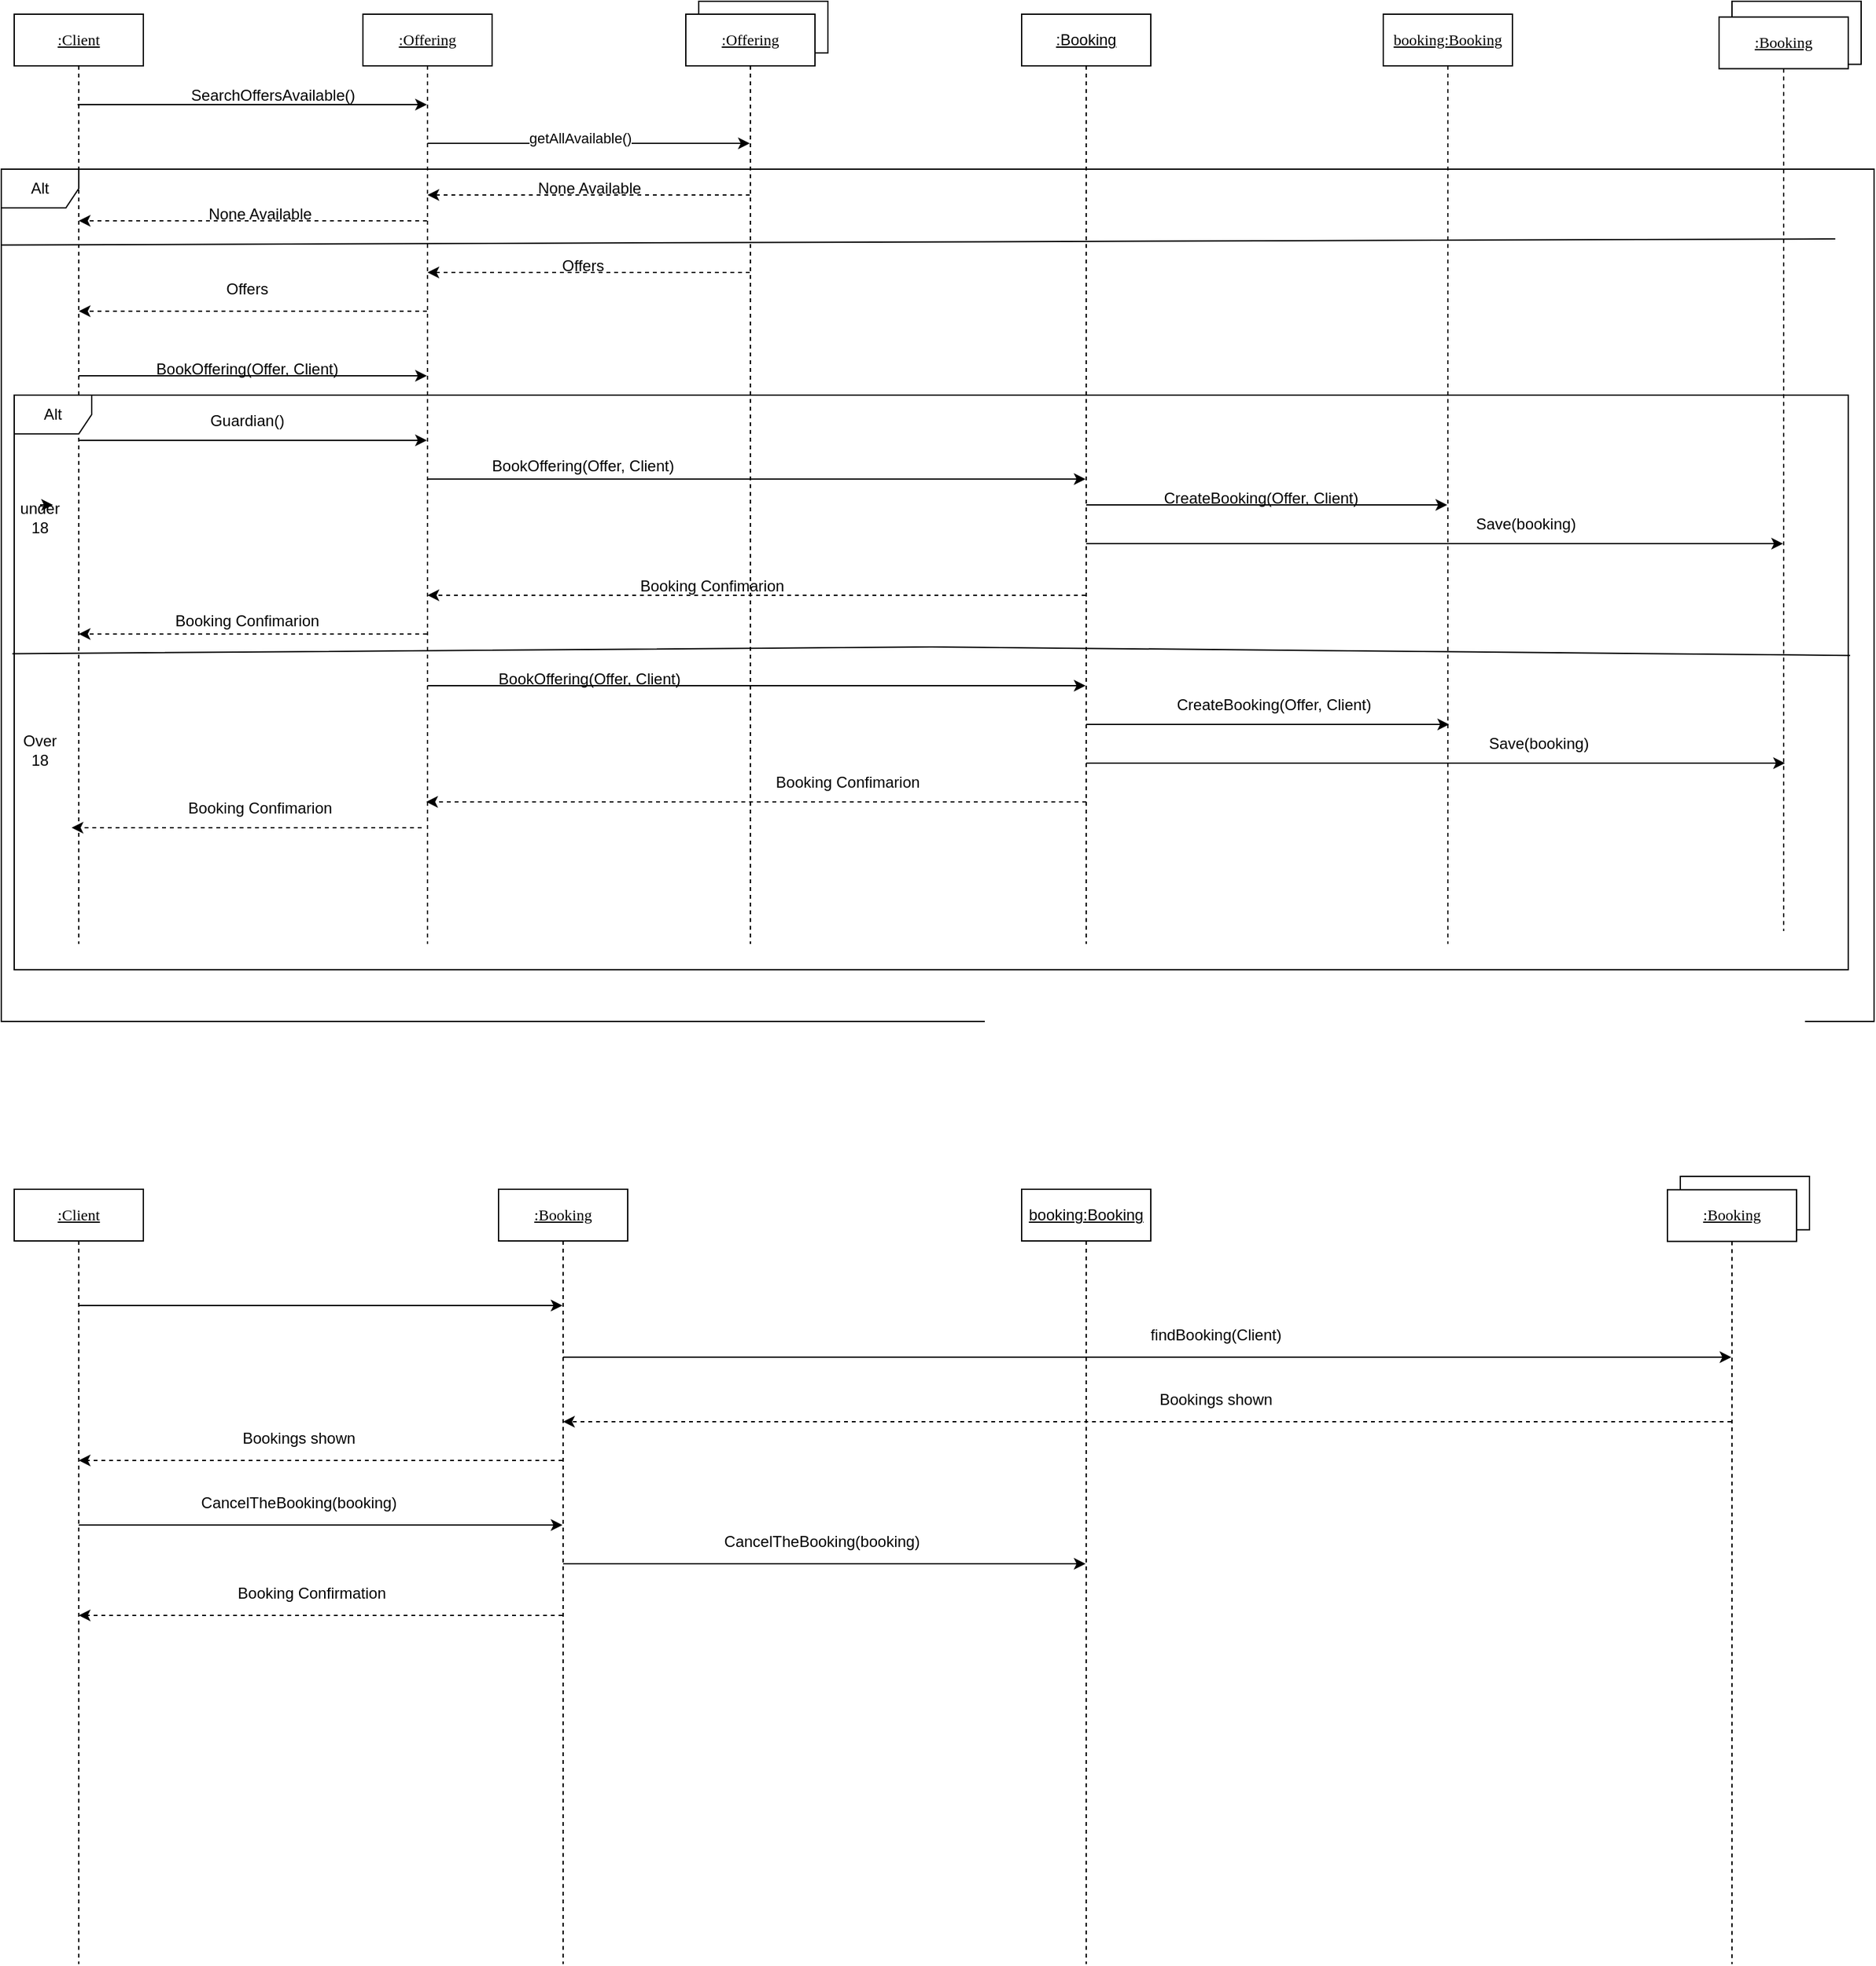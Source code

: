 <mxfile version="24.8.6">
  <diagram name="Page-1" id="SdKxj-oRd3LNvN1_tFQX">
    <mxGraphModel dx="1809" dy="916" grid="1" gridSize="10" guides="1" tooltips="1" connect="1" arrows="1" fold="1" page="1" pageScale="1" pageWidth="850" pageHeight="1100" math="0" shadow="0">
      <root>
        <mxCell id="0" />
        <mxCell id="1" parent="0" />
        <mxCell id="-ThjXkDwFaDYfXRfRSBC-2" value="Object" style="html=1;whiteSpace=wrap;" parent="1" vertex="1">
          <mxGeometry x="550" y="70" width="100" height="40" as="geometry" />
        </mxCell>
        <mxCell id="-ThjXkDwFaDYfXRfRSBC-4" value="&lt;u&gt;:Offering&lt;/u&gt;" style="shape=umlLifeline;perimeter=lifelinePerimeter;whiteSpace=wrap;html=1;container=1;collapsible=0;recursiveResize=0;outlineConnect=0;rounded=0;shadow=0;comic=0;labelBackgroundColor=none;strokeWidth=1;fontFamily=Verdana;fontSize=12;align=center;" parent="1" vertex="1">
          <mxGeometry x="290" y="80" width="100" height="720" as="geometry" />
        </mxCell>
        <mxCell id="-ThjXkDwFaDYfXRfRSBC-93" value="" style="html=1;labelBackgroundColor=#ffffff;startArrow=none;startFill=0;startSize=6;endArrow=classic;endFill=1;endSize=6;jettySize=auto;orthogonalLoop=1;strokeWidth=1;dashed=1;fontSize=14;rounded=0;" parent="-ThjXkDwFaDYfXRfRSBC-4" edge="1">
          <mxGeometry width="60" height="60" relative="1" as="geometry">
            <mxPoint x="45.5" y="630" as="sourcePoint" />
            <mxPoint x="-225.5" y="630" as="targetPoint" />
            <Array as="points">
              <mxPoint x="-84.5" y="630" />
            </Array>
          </mxGeometry>
        </mxCell>
        <mxCell id="-ThjXkDwFaDYfXRfRSBC-5" value="&lt;u&gt;:Offering&lt;/u&gt;" style="shape=umlLifeline;perimeter=lifelinePerimeter;whiteSpace=wrap;html=1;container=1;collapsible=0;recursiveResize=0;outlineConnect=0;rounded=0;shadow=0;comic=0;labelBackgroundColor=none;strokeWidth=1;fontFamily=Verdana;fontSize=12;align=center;" parent="1" vertex="1">
          <mxGeometry x="540" y="80" width="100" height="720" as="geometry" />
        </mxCell>
        <mxCell id="-ThjXkDwFaDYfXRfRSBC-8" value="&lt;div&gt;&lt;font face=&quot;Helvetica&quot;&gt;&lt;u&gt;:Booking&lt;/u&gt;&lt;/font&gt;&lt;/div&gt;" style="shape=umlLifeline;perimeter=lifelinePerimeter;whiteSpace=wrap;html=1;container=1;collapsible=0;recursiveResize=0;outlineConnect=0;rounded=0;shadow=0;comic=0;labelBackgroundColor=none;strokeWidth=1;fontFamily=Verdana;fontSize=12;align=center;" parent="1" vertex="1">
          <mxGeometry x="800" y="80" width="100" height="720" as="geometry" />
        </mxCell>
        <mxCell id="-ThjXkDwFaDYfXRfRSBC-9" value="&lt;u&gt;:Client&lt;/u&gt;" style="shape=umlLifeline;perimeter=lifelinePerimeter;whiteSpace=wrap;html=1;container=1;collapsible=0;recursiveResize=0;outlineConnect=0;rounded=0;shadow=0;comic=0;labelBackgroundColor=none;strokeWidth=1;fontFamily=Verdana;fontSize=12;align=center;" parent="1" vertex="1">
          <mxGeometry x="20" y="80" width="100" height="720" as="geometry" />
        </mxCell>
        <mxCell id="-ThjXkDwFaDYfXRfRSBC-10" value="&lt;u&gt;booking:Booking&lt;/u&gt;" style="shape=umlLifeline;perimeter=lifelinePerimeter;whiteSpace=wrap;html=1;container=1;collapsible=0;recursiveResize=0;outlineConnect=0;rounded=0;shadow=0;comic=0;labelBackgroundColor=none;strokeWidth=1;fontFamily=Verdana;fontSize=12;align=center;" parent="1" vertex="1">
          <mxGeometry x="1080" y="80" width="100" height="720" as="geometry" />
        </mxCell>
        <mxCell id="-ThjXkDwFaDYfXRfRSBC-12" value="" style="group" parent="1" vertex="1" connectable="0">
          <mxGeometry x="1340" y="70" width="110" height="720" as="geometry" />
        </mxCell>
        <mxCell id="-ThjXkDwFaDYfXRfRSBC-13" value="Object" style="html=1;whiteSpace=wrap;" parent="-ThjXkDwFaDYfXRfRSBC-12" vertex="1">
          <mxGeometry x="10" width="100" height="48.814" as="geometry" />
        </mxCell>
        <mxCell id="-ThjXkDwFaDYfXRfRSBC-14" value="&lt;u&gt;:Booking&lt;/u&gt;" style="shape=umlLifeline;perimeter=lifelinePerimeter;whiteSpace=wrap;html=1;container=1;collapsible=0;recursiveResize=0;outlineConnect=0;rounded=0;shadow=0;comic=0;labelBackgroundColor=none;strokeWidth=1;fontFamily=Verdana;fontSize=12;align=center;" parent="-ThjXkDwFaDYfXRfRSBC-12" vertex="1">
          <mxGeometry y="12.203" width="100" height="707.797" as="geometry" />
        </mxCell>
        <mxCell id="-ThjXkDwFaDYfXRfRSBC-56" value="" style="endArrow=classic;html=1;rounded=0;" parent="1" edge="1">
          <mxGeometry width="50" height="50" relative="1" as="geometry">
            <mxPoint x="69.071" y="150" as="sourcePoint" />
            <mxPoint x="339.5" y="150" as="targetPoint" />
            <Array as="points">
              <mxPoint x="200" y="150" />
            </Array>
          </mxGeometry>
        </mxCell>
        <mxCell id="-ThjXkDwFaDYfXRfRSBC-57" value="SearchOffersAvailable()" style="text;html=1;align=center;verticalAlign=middle;resizable=0;points=[];autosize=1;strokeColor=none;fillColor=none;" parent="1" vertex="1">
          <mxGeometry x="145" y="128" width="150" height="30" as="geometry" />
        </mxCell>
        <mxCell id="-ThjXkDwFaDYfXRfRSBC-58" value="" style="endArrow=classic;html=1;rounded=0;" parent="1" source="-ThjXkDwFaDYfXRfRSBC-4" target="-ThjXkDwFaDYfXRfRSBC-5" edge="1">
          <mxGeometry width="50" height="50" relative="1" as="geometry">
            <mxPoint x="420" y="310" as="sourcePoint" />
            <mxPoint x="470" y="260" as="targetPoint" />
            <Array as="points">
              <mxPoint x="480" y="180" />
            </Array>
          </mxGeometry>
        </mxCell>
        <mxCell id="-ThjXkDwFaDYfXRfRSBC-59" value="getAllAvailable()" style="edgeLabel;html=1;align=center;verticalAlign=middle;resizable=0;points=[];" parent="-ThjXkDwFaDYfXRfRSBC-58" vertex="1" connectable="0">
          <mxGeometry x="-0.055" y="4" relative="1" as="geometry">
            <mxPoint as="offset" />
          </mxGeometry>
        </mxCell>
        <mxCell id="-ThjXkDwFaDYfXRfRSBC-60" value="" style="html=1;labelBackgroundColor=#ffffff;startArrow=none;startFill=0;startSize=6;endArrow=classic;endFill=1;endSize=6;jettySize=auto;orthogonalLoop=1;strokeWidth=1;dashed=1;fontSize=14;rounded=0;" parent="1" source="-ThjXkDwFaDYfXRfRSBC-5" target="-ThjXkDwFaDYfXRfRSBC-4" edge="1">
          <mxGeometry width="60" height="60" relative="1" as="geometry">
            <mxPoint x="480" y="310" as="sourcePoint" />
            <mxPoint x="540" y="250" as="targetPoint" />
            <Array as="points">
              <mxPoint x="470" y="220" />
            </Array>
          </mxGeometry>
        </mxCell>
        <mxCell id="-ThjXkDwFaDYfXRfRSBC-61" value="None Available" style="text;html=1;align=center;verticalAlign=middle;resizable=0;points=[];autosize=1;strokeColor=none;fillColor=none;" parent="1" vertex="1">
          <mxGeometry x="415" y="200" width="100" height="30" as="geometry" />
        </mxCell>
        <mxCell id="-ThjXkDwFaDYfXRfRSBC-62" value="" style="html=1;labelBackgroundColor=#ffffff;startArrow=none;startFill=0;startSize=6;endArrow=classic;endFill=1;endSize=6;jettySize=auto;orthogonalLoop=1;strokeWidth=1;dashed=1;fontSize=14;rounded=0;" parent="1" source="-ThjXkDwFaDYfXRfRSBC-4" target="-ThjXkDwFaDYfXRfRSBC-9" edge="1">
          <mxGeometry width="60" height="60" relative="1" as="geometry">
            <mxPoint x="311" y="300" as="sourcePoint" />
            <mxPoint x="60" y="300" as="targetPoint" />
            <Array as="points">
              <mxPoint x="200" y="240" />
            </Array>
          </mxGeometry>
        </mxCell>
        <mxCell id="-ThjXkDwFaDYfXRfRSBC-63" value="None Available" style="text;html=1;align=center;verticalAlign=middle;resizable=0;points=[];autosize=1;strokeColor=none;fillColor=none;" parent="1" vertex="1">
          <mxGeometry x="160" y="220" width="100" height="30" as="geometry" />
        </mxCell>
        <mxCell id="-ThjXkDwFaDYfXRfRSBC-64" value="" style="html=1;labelBackgroundColor=#ffffff;startArrow=none;startFill=0;startSize=6;endArrow=classic;endFill=1;endSize=6;jettySize=auto;orthogonalLoop=1;strokeWidth=1;dashed=1;fontSize=14;rounded=0;" parent="1" source="-ThjXkDwFaDYfXRfRSBC-5" target="-ThjXkDwFaDYfXRfRSBC-4" edge="1">
          <mxGeometry width="60" height="60" relative="1" as="geometry">
            <mxPoint x="470" y="370" as="sourcePoint" />
            <mxPoint x="530" y="310" as="targetPoint" />
            <Array as="points">
              <mxPoint x="470" y="280" />
            </Array>
          </mxGeometry>
        </mxCell>
        <mxCell id="-ThjXkDwFaDYfXRfRSBC-65" value="" style="html=1;labelBackgroundColor=#ffffff;startArrow=none;startFill=0;startSize=6;endArrow=classic;endFill=1;endSize=6;jettySize=auto;orthogonalLoop=1;strokeWidth=1;dashed=1;fontSize=14;rounded=0;" parent="1" source="-ThjXkDwFaDYfXRfRSBC-4" target="-ThjXkDwFaDYfXRfRSBC-9" edge="1">
          <mxGeometry width="60" height="60" relative="1" as="geometry">
            <mxPoint x="335.5" y="320" as="sourcePoint" />
            <mxPoint x="84.5" y="320" as="targetPoint" />
            <Array as="points">
              <mxPoint x="216" y="310" />
            </Array>
          </mxGeometry>
        </mxCell>
        <mxCell id="-ThjXkDwFaDYfXRfRSBC-66" value="Offers" style="text;html=1;align=center;verticalAlign=middle;resizable=0;points=[];autosize=1;strokeColor=none;fillColor=none;" parent="1" vertex="1">
          <mxGeometry x="170" y="278" width="60" height="30" as="geometry" />
        </mxCell>
        <mxCell id="-ThjXkDwFaDYfXRfRSBC-67" value="Offers" style="text;html=1;align=center;verticalAlign=middle;resizable=0;points=[];autosize=1;strokeColor=none;fillColor=none;" parent="1" vertex="1">
          <mxGeometry x="430" y="260" width="60" height="30" as="geometry" />
        </mxCell>
        <mxCell id="-ThjXkDwFaDYfXRfRSBC-68" value="" style="endArrow=classic;html=1;rounded=0;" parent="1" source="-ThjXkDwFaDYfXRfRSBC-9" target="-ThjXkDwFaDYfXRfRSBC-4" edge="1">
          <mxGeometry width="50" height="50" relative="1" as="geometry">
            <mxPoint x="180" y="460" as="sourcePoint" />
            <mxPoint x="230" y="410" as="targetPoint" />
            <Array as="points">
              <mxPoint x="200" y="360" />
            </Array>
          </mxGeometry>
        </mxCell>
        <mxCell id="-ThjXkDwFaDYfXRfRSBC-69" value="BookOffering(Offer, Client)" style="text;html=1;align=center;verticalAlign=middle;resizable=0;points=[];autosize=1;strokeColor=none;fillColor=none;" parent="1" vertex="1">
          <mxGeometry x="120" y="340" width="160" height="30" as="geometry" />
        </mxCell>
        <mxCell id="-ThjXkDwFaDYfXRfRSBC-70" value="" style="endArrow=classic;html=1;rounded=0;" parent="1" source="-ThjXkDwFaDYfXRfRSBC-9" target="-ThjXkDwFaDYfXRfRSBC-4" edge="1">
          <mxGeometry width="50" height="50" relative="1" as="geometry">
            <mxPoint x="250" y="450" as="sourcePoint" />
            <mxPoint x="300" y="400" as="targetPoint" />
            <Array as="points">
              <mxPoint x="210" y="410" />
            </Array>
          </mxGeometry>
        </mxCell>
        <mxCell id="-ThjXkDwFaDYfXRfRSBC-71" value="Guardian()" style="text;html=1;align=center;verticalAlign=middle;resizable=0;points=[];autosize=1;strokeColor=none;fillColor=none;" parent="1" vertex="1">
          <mxGeometry x="160" y="380" width="80" height="30" as="geometry" />
        </mxCell>
        <mxCell id="-ThjXkDwFaDYfXRfRSBC-73" value="" style="endArrow=classic;html=1;rounded=0;" parent="1" source="-ThjXkDwFaDYfXRfRSBC-4" target="-ThjXkDwFaDYfXRfRSBC-8" edge="1">
          <mxGeometry width="50" height="50" relative="1" as="geometry">
            <mxPoint x="410" y="580" as="sourcePoint" />
            <mxPoint x="460" y="530" as="targetPoint" />
          </mxGeometry>
        </mxCell>
        <mxCell id="-ThjXkDwFaDYfXRfRSBC-74" value="BookOffering(Offer, Client)" style="text;html=1;align=center;verticalAlign=middle;resizable=0;points=[];autosize=1;strokeColor=none;fillColor=none;" parent="1" vertex="1">
          <mxGeometry x="380" y="415" width="160" height="30" as="geometry" />
        </mxCell>
        <mxCell id="-ThjXkDwFaDYfXRfRSBC-75" value="" style="endArrow=classic;html=1;rounded=0;" parent="1" source="-ThjXkDwFaDYfXRfRSBC-8" target="-ThjXkDwFaDYfXRfRSBC-10" edge="1">
          <mxGeometry width="50" height="50" relative="1" as="geometry">
            <mxPoint x="1030" y="590" as="sourcePoint" />
            <mxPoint x="1080" y="540" as="targetPoint" />
            <Array as="points">
              <mxPoint x="990" y="460" />
            </Array>
          </mxGeometry>
        </mxCell>
        <mxCell id="-ThjXkDwFaDYfXRfRSBC-76" value="CreateBooking(Offer, Client)" style="text;html=1;align=center;verticalAlign=middle;resizable=0;points=[];autosize=1;strokeColor=none;fillColor=none;" parent="1" vertex="1">
          <mxGeometry x="900" y="440" width="170" height="30" as="geometry" />
        </mxCell>
        <mxCell id="-ThjXkDwFaDYfXRfRSBC-77" value="" style="endArrow=classic;html=1;rounded=0;" parent="1" source="-ThjXkDwFaDYfXRfRSBC-8" target="-ThjXkDwFaDYfXRfRSBC-14" edge="1">
          <mxGeometry width="50" height="50" relative="1" as="geometry">
            <mxPoint x="980" y="620" as="sourcePoint" />
            <mxPoint x="1030" y="570" as="targetPoint" />
            <Array as="points">
              <mxPoint x="1120" y="490" />
            </Array>
          </mxGeometry>
        </mxCell>
        <mxCell id="-ThjXkDwFaDYfXRfRSBC-78" value="Save(booking)" style="text;html=1;align=center;verticalAlign=middle;resizable=0;points=[];autosize=1;strokeColor=none;fillColor=none;" parent="1" vertex="1">
          <mxGeometry x="1140" y="460" width="100" height="30" as="geometry" />
        </mxCell>
        <mxCell id="-ThjXkDwFaDYfXRfRSBC-79" value="" style="html=1;labelBackgroundColor=#ffffff;startArrow=none;startFill=0;startSize=6;endArrow=classic;endFill=1;endSize=6;jettySize=auto;orthogonalLoop=1;strokeWidth=1;dashed=1;fontSize=14;rounded=0;" parent="1" source="-ThjXkDwFaDYfXRfRSBC-8" target="-ThjXkDwFaDYfXRfRSBC-4" edge="1">
          <mxGeometry width="60" height="60" relative="1" as="geometry">
            <mxPoint x="710" y="630" as="sourcePoint" />
            <mxPoint x="770" y="570" as="targetPoint" />
            <Array as="points">
              <mxPoint x="600" y="530" />
            </Array>
          </mxGeometry>
        </mxCell>
        <mxCell id="-ThjXkDwFaDYfXRfRSBC-80" value="Booking Confimarion" style="text;html=1;align=center;verticalAlign=middle;resizable=0;points=[];autosize=1;strokeColor=none;fillColor=none;" parent="1" vertex="1">
          <mxGeometry x="495" y="508" width="130" height="30" as="geometry" />
        </mxCell>
        <mxCell id="-ThjXkDwFaDYfXRfRSBC-82" value="" style="html=1;labelBackgroundColor=#ffffff;startArrow=none;startFill=0;startSize=6;endArrow=classic;endFill=1;endSize=6;jettySize=auto;orthogonalLoop=1;strokeWidth=1;dashed=1;fontSize=14;rounded=0;" parent="1" source="-ThjXkDwFaDYfXRfRSBC-4" target="-ThjXkDwFaDYfXRfRSBC-9" edge="1">
          <mxGeometry width="60" height="60" relative="1" as="geometry">
            <mxPoint x="190" y="640" as="sourcePoint" />
            <mxPoint x="250" y="580" as="targetPoint" />
            <Array as="points">
              <mxPoint x="210" y="560" />
            </Array>
          </mxGeometry>
        </mxCell>
        <mxCell id="-ThjXkDwFaDYfXRfRSBC-83" value="Booking Confimarion" style="text;html=1;align=center;verticalAlign=middle;resizable=0;points=[];autosize=1;strokeColor=none;fillColor=none;" parent="1" vertex="1">
          <mxGeometry x="135" y="535" width="130" height="30" as="geometry" />
        </mxCell>
        <mxCell id="-ThjXkDwFaDYfXRfRSBC-84" value="" style="endArrow=classic;html=1;rounded=0;" parent="1" source="-ThjXkDwFaDYfXRfRSBC-4" target="-ThjXkDwFaDYfXRfRSBC-8" edge="1">
          <mxGeometry width="50" height="50" relative="1" as="geometry">
            <mxPoint x="510" y="680" as="sourcePoint" />
            <mxPoint x="560" y="630" as="targetPoint" />
            <Array as="points">
              <mxPoint x="580" y="600" />
            </Array>
          </mxGeometry>
        </mxCell>
        <mxCell id="-ThjXkDwFaDYfXRfRSBC-85" value="BookOffering(Offer, Client)" style="text;html=1;align=center;verticalAlign=middle;resizable=0;points=[];autosize=1;strokeColor=none;fillColor=none;" parent="1" vertex="1">
          <mxGeometry x="385" y="580" width="160" height="30" as="geometry" />
        </mxCell>
        <mxCell id="-ThjXkDwFaDYfXRfRSBC-86" value="" style="endArrow=classic;html=1;rounded=0;" parent="1" edge="1">
          <mxGeometry width="50" height="50" relative="1" as="geometry">
            <mxPoint x="850" y="630" as="sourcePoint" />
            <mxPoint x="1131" y="630" as="targetPoint" />
            <Array as="points">
              <mxPoint x="991" y="630" />
            </Array>
          </mxGeometry>
        </mxCell>
        <mxCell id="-ThjXkDwFaDYfXRfRSBC-87" value="CreateBooking(Offer, Client)" style="text;html=1;align=center;verticalAlign=middle;resizable=0;points=[];autosize=1;strokeColor=none;fillColor=none;" parent="1" vertex="1">
          <mxGeometry x="910" y="600" width="170" height="30" as="geometry" />
        </mxCell>
        <mxCell id="-ThjXkDwFaDYfXRfRSBC-88" value="" style="endArrow=classic;html=1;rounded=0;" parent="1" edge="1">
          <mxGeometry width="50" height="50" relative="1" as="geometry">
            <mxPoint x="850" y="660" as="sourcePoint" />
            <mxPoint x="1391" y="660" as="targetPoint" />
            <Array as="points">
              <mxPoint x="1121" y="660" />
            </Array>
          </mxGeometry>
        </mxCell>
        <mxCell id="-ThjXkDwFaDYfXRfRSBC-89" value="Save(booking)" style="text;html=1;align=center;verticalAlign=middle;resizable=0;points=[];autosize=1;strokeColor=none;fillColor=none;" parent="1" vertex="1">
          <mxGeometry x="1150" y="630" width="100" height="30" as="geometry" />
        </mxCell>
        <mxCell id="-ThjXkDwFaDYfXRfRSBC-90" value="" style="html=1;labelBackgroundColor=#ffffff;startArrow=none;startFill=0;startSize=6;endArrow=classic;endFill=1;endSize=6;jettySize=auto;orthogonalLoop=1;strokeWidth=1;dashed=1;fontSize=14;rounded=0;" parent="1" edge="1">
          <mxGeometry width="60" height="60" relative="1" as="geometry">
            <mxPoint x="850" y="690" as="sourcePoint" />
            <mxPoint x="339" y="690" as="targetPoint" />
            <Array as="points">
              <mxPoint x="600" y="690" />
            </Array>
          </mxGeometry>
        </mxCell>
        <mxCell id="-ThjXkDwFaDYfXRfRSBC-91" value="Booking Confimarion" style="text;html=1;align=center;verticalAlign=middle;resizable=0;points=[];autosize=1;strokeColor=none;fillColor=none;" parent="1" vertex="1">
          <mxGeometry x="600" y="660" width="130" height="30" as="geometry" />
        </mxCell>
        <mxCell id="-ThjXkDwFaDYfXRfRSBC-94" value="Booking Confimarion" style="text;html=1;align=center;verticalAlign=middle;resizable=0;points=[];autosize=1;strokeColor=none;fillColor=none;" parent="1" vertex="1">
          <mxGeometry x="145" y="680" width="130" height="30" as="geometry" />
        </mxCell>
        <mxCell id="SkyTat1IYlTrz1_6FR6T-2" value="Alt" style="shape=umlFrame;whiteSpace=wrap;html=1;pointerEvents=0;" vertex="1" parent="1">
          <mxGeometry x="10" y="200" width="1450" height="660" as="geometry" />
        </mxCell>
        <mxCell id="SkyTat1IYlTrz1_6FR6T-3" value="" style="endArrow=none;html=1;rounded=0;exitX=0;exitY=0.089;exitDx=0;exitDy=0;exitPerimeter=0;" edge="1" parent="1" source="SkyTat1IYlTrz1_6FR6T-2">
          <mxGeometry width="50" height="50" relative="1" as="geometry">
            <mxPoint x="20" y="260" as="sourcePoint" />
            <mxPoint x="1430" y="254" as="targetPoint" />
            <Array as="points" />
          </mxGeometry>
        </mxCell>
        <mxCell id="SkyTat1IYlTrz1_6FR6T-4" value="Alt" style="shape=umlFrame;whiteSpace=wrap;html=1;pointerEvents=0;" vertex="1" parent="1">
          <mxGeometry x="20" y="375" width="1420" height="445" as="geometry" />
        </mxCell>
        <mxCell id="SkyTat1IYlTrz1_6FR6T-6" value="" style="endArrow=none;html=1;rounded=0;exitX=-0.001;exitY=0.45;exitDx=0;exitDy=0;exitPerimeter=0;entryX=1.001;entryY=0.453;entryDx=0;entryDy=0;entryPerimeter=0;" edge="1" parent="1" source="SkyTat1IYlTrz1_6FR6T-4" target="SkyTat1IYlTrz1_6FR6T-4">
          <mxGeometry width="50" height="50" relative="1" as="geometry">
            <mxPoint x="190" y="620" as="sourcePoint" />
            <mxPoint x="240" y="570" as="targetPoint" />
            <Array as="points">
              <mxPoint x="730" y="570" />
            </Array>
          </mxGeometry>
        </mxCell>
        <mxCell id="SkyTat1IYlTrz1_6FR6T-7" value="under 18" style="text;html=1;align=center;verticalAlign=middle;whiteSpace=wrap;rounded=0;" vertex="1" parent="1">
          <mxGeometry x="20" y="460" width="40" height="20" as="geometry" />
        </mxCell>
        <mxCell id="SkyTat1IYlTrz1_6FR6T-8" style="edgeStyle=orthogonalEdgeStyle;rounded=0;orthogonalLoop=1;jettySize=auto;html=1;exitX=0.5;exitY=0;exitDx=0;exitDy=0;entryX=0.75;entryY=0;entryDx=0;entryDy=0;" edge="1" parent="1" source="SkyTat1IYlTrz1_6FR6T-7" target="SkyTat1IYlTrz1_6FR6T-7">
          <mxGeometry relative="1" as="geometry" />
        </mxCell>
        <mxCell id="SkyTat1IYlTrz1_6FR6T-10" value="Over 18" style="text;html=1;align=center;verticalAlign=middle;whiteSpace=wrap;rounded=0;" vertex="1" parent="1">
          <mxGeometry x="20" y="640" width="40" height="20" as="geometry" />
        </mxCell>
        <mxCell id="SkyTat1IYlTrz1_6FR6T-12" value="&lt;u&gt;:Booking&lt;/u&gt;" style="shape=umlLifeline;perimeter=lifelinePerimeter;whiteSpace=wrap;html=1;container=1;collapsible=0;recursiveResize=0;outlineConnect=0;rounded=0;shadow=0;comic=0;labelBackgroundColor=none;strokeWidth=1;fontFamily=Verdana;fontSize=12;align=center;" vertex="1" parent="1">
          <mxGeometry x="395" y="990" width="100" height="600" as="geometry" />
        </mxCell>
        <mxCell id="SkyTat1IYlTrz1_6FR6T-15" value="&lt;font face=&quot;Helvetica&quot;&gt;&lt;u&gt;booking:Booking&lt;/u&gt;&lt;/font&gt;" style="shape=umlLifeline;perimeter=lifelinePerimeter;whiteSpace=wrap;html=1;container=1;collapsible=0;recursiveResize=0;outlineConnect=0;rounded=0;shadow=0;comic=0;labelBackgroundColor=none;strokeWidth=1;fontFamily=Verdana;fontSize=12;align=center;" vertex="1" parent="1">
          <mxGeometry x="800" y="990" width="100" height="600" as="geometry" />
        </mxCell>
        <mxCell id="SkyTat1IYlTrz1_6FR6T-16" value="&lt;u&gt;:Client&lt;/u&gt;" style="shape=umlLifeline;perimeter=lifelinePerimeter;whiteSpace=wrap;html=1;container=1;collapsible=0;recursiveResize=0;outlineConnect=0;rounded=0;shadow=0;comic=0;labelBackgroundColor=none;strokeWidth=1;fontFamily=Verdana;fontSize=12;align=center;" vertex="1" parent="1">
          <mxGeometry x="20" y="990" width="100" height="600" as="geometry" />
        </mxCell>
        <mxCell id="SkyTat1IYlTrz1_6FR6T-18" value="" style="group" vertex="1" connectable="0" parent="1">
          <mxGeometry x="1300" y="980" width="110" height="610" as="geometry" />
        </mxCell>
        <mxCell id="SkyTat1IYlTrz1_6FR6T-19" value="Object" style="html=1;whiteSpace=wrap;" vertex="1" parent="SkyTat1IYlTrz1_6FR6T-18">
          <mxGeometry x="10" width="100" height="41.356" as="geometry" />
        </mxCell>
        <mxCell id="SkyTat1IYlTrz1_6FR6T-20" value="&lt;u&gt;:Booking&lt;/u&gt;" style="shape=umlLifeline;perimeter=lifelinePerimeter;whiteSpace=wrap;html=1;container=1;collapsible=0;recursiveResize=0;outlineConnect=0;rounded=0;shadow=0;comic=0;labelBackgroundColor=none;strokeWidth=1;fontFamily=Verdana;fontSize=12;align=center;" vertex="1" parent="SkyTat1IYlTrz1_6FR6T-18">
          <mxGeometry y="10.339" width="100" height="599.661" as="geometry" />
        </mxCell>
        <mxCell id="SkyTat1IYlTrz1_6FR6T-63" value="" style="endArrow=classic;html=1;rounded=0;" edge="1" parent="1" source="SkyTat1IYlTrz1_6FR6T-16" target="SkyTat1IYlTrz1_6FR6T-12">
          <mxGeometry width="50" height="50" relative="1" as="geometry">
            <mxPoint x="220" y="1140" as="sourcePoint" />
            <mxPoint x="270" y="1090" as="targetPoint" />
            <Array as="points">
              <mxPoint x="260" y="1080" />
            </Array>
          </mxGeometry>
        </mxCell>
        <mxCell id="SkyTat1IYlTrz1_6FR6T-64" value="" style="endArrow=classic;html=1;rounded=0;" edge="1" parent="1" source="SkyTat1IYlTrz1_6FR6T-12" target="SkyTat1IYlTrz1_6FR6T-20">
          <mxGeometry width="50" height="50" relative="1" as="geometry">
            <mxPoint x="590" y="1190" as="sourcePoint" />
            <mxPoint x="640" y="1140" as="targetPoint" />
            <Array as="points">
              <mxPoint x="890" y="1120" />
            </Array>
          </mxGeometry>
        </mxCell>
        <mxCell id="SkyTat1IYlTrz1_6FR6T-66" value="findBooking(Client)" style="text;html=1;align=center;verticalAlign=middle;resizable=0;points=[];autosize=1;strokeColor=none;fillColor=none;" vertex="1" parent="1">
          <mxGeometry x="890" y="1088" width="120" height="30" as="geometry" />
        </mxCell>
        <mxCell id="SkyTat1IYlTrz1_6FR6T-67" value="" style="html=1;labelBackgroundColor=#ffffff;startArrow=none;startFill=0;startSize=6;endArrow=classic;endFill=1;endSize=6;jettySize=auto;orthogonalLoop=1;strokeWidth=1;dashed=1;fontSize=14;rounded=0;" edge="1" parent="1" source="SkyTat1IYlTrz1_6FR6T-20" target="SkyTat1IYlTrz1_6FR6T-12">
          <mxGeometry width="60" height="60" relative="1" as="geometry">
            <mxPoint x="1160" y="1320" as="sourcePoint" />
            <mxPoint x="1220" y="1260" as="targetPoint" />
            <Array as="points">
              <mxPoint x="910" y="1170" />
            </Array>
          </mxGeometry>
        </mxCell>
        <mxCell id="SkyTat1IYlTrz1_6FR6T-68" value="Bookings shown" style="text;html=1;align=center;verticalAlign=middle;resizable=0;points=[];autosize=1;strokeColor=none;fillColor=none;" vertex="1" parent="1">
          <mxGeometry x="895" y="1138" width="110" height="30" as="geometry" />
        </mxCell>
        <mxCell id="SkyTat1IYlTrz1_6FR6T-69" value="" style="html=1;labelBackgroundColor=#ffffff;startArrow=none;startFill=0;startSize=6;endArrow=classic;endFill=1;endSize=6;jettySize=auto;orthogonalLoop=1;strokeWidth=1;dashed=1;fontSize=14;rounded=0;" edge="1" parent="1" source="SkyTat1IYlTrz1_6FR6T-12" target="SkyTat1IYlTrz1_6FR6T-16">
          <mxGeometry width="60" height="60" relative="1" as="geometry">
            <mxPoint x="320" y="1290" as="sourcePoint" />
            <mxPoint x="380" y="1230" as="targetPoint" />
            <Array as="points">
              <mxPoint x="280" y="1200" />
            </Array>
          </mxGeometry>
        </mxCell>
        <mxCell id="SkyTat1IYlTrz1_6FR6T-70" value="Bookings shown" style="text;html=1;align=center;verticalAlign=middle;resizable=0;points=[];autosize=1;strokeColor=none;fillColor=none;" vertex="1" parent="1">
          <mxGeometry x="185" y="1168" width="110" height="30" as="geometry" />
        </mxCell>
        <mxCell id="SkyTat1IYlTrz1_6FR6T-71" value="" style="endArrow=classic;html=1;rounded=0;" edge="1" parent="1" source="SkyTat1IYlTrz1_6FR6T-16" target="SkyTat1IYlTrz1_6FR6T-12">
          <mxGeometry width="50" height="50" relative="1" as="geometry">
            <mxPoint x="190" y="1300" as="sourcePoint" />
            <mxPoint x="240" y="1250" as="targetPoint" />
            <Array as="points">
              <mxPoint x="260" y="1250" />
            </Array>
          </mxGeometry>
        </mxCell>
        <mxCell id="SkyTat1IYlTrz1_6FR6T-72" value="CancelTheBooking(booking)" style="text;html=1;align=center;verticalAlign=middle;resizable=0;points=[];autosize=1;strokeColor=none;fillColor=none;" vertex="1" parent="1">
          <mxGeometry x="155" y="1218" width="170" height="30" as="geometry" />
        </mxCell>
        <mxCell id="SkyTat1IYlTrz1_6FR6T-73" value="" style="endArrow=classic;html=1;rounded=0;" edge="1" parent="1" source="SkyTat1IYlTrz1_6FR6T-12" target="SkyTat1IYlTrz1_6FR6T-15">
          <mxGeometry width="50" height="50" relative="1" as="geometry">
            <mxPoint x="660" y="1360" as="sourcePoint" />
            <mxPoint x="710" y="1310" as="targetPoint" />
            <Array as="points">
              <mxPoint x="650" y="1280" />
            </Array>
          </mxGeometry>
        </mxCell>
        <mxCell id="SkyTat1IYlTrz1_6FR6T-74" value="CancelTheBooking(booking)" style="text;html=1;align=center;verticalAlign=middle;resizable=0;points=[];autosize=1;strokeColor=none;fillColor=none;" vertex="1" parent="1">
          <mxGeometry x="560" y="1248" width="170" height="30" as="geometry" />
        </mxCell>
        <mxCell id="SkyTat1IYlTrz1_6FR6T-75" value="" style="html=1;labelBackgroundColor=#ffffff;startArrow=none;startFill=0;startSize=6;endArrow=classic;endFill=1;endSize=6;jettySize=auto;orthogonalLoop=1;strokeWidth=1;dashed=1;fontSize=14;rounded=0;" edge="1" parent="1" source="SkyTat1IYlTrz1_6FR6T-12" target="SkyTat1IYlTrz1_6FR6T-16">
          <mxGeometry width="60" height="60" relative="1" as="geometry">
            <mxPoint x="220" y="1400" as="sourcePoint" />
            <mxPoint x="280" y="1340" as="targetPoint" />
            <Array as="points">
              <mxPoint x="260" y="1320" />
            </Array>
          </mxGeometry>
        </mxCell>
        <mxCell id="SkyTat1IYlTrz1_6FR6T-76" value="Booking Confirmation" style="text;html=1;align=center;verticalAlign=middle;resizable=0;points=[];autosize=1;strokeColor=none;fillColor=none;" vertex="1" parent="1">
          <mxGeometry x="180" y="1288" width="140" height="30" as="geometry" />
        </mxCell>
      </root>
    </mxGraphModel>
  </diagram>
</mxfile>
